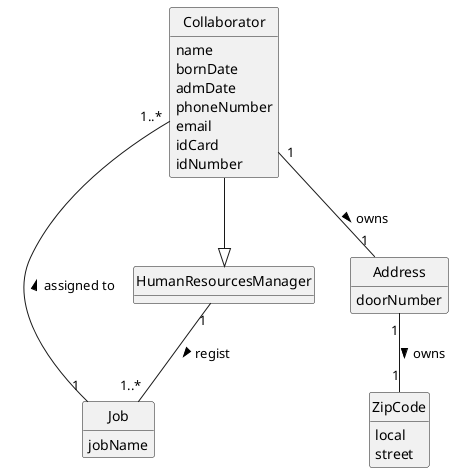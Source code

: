 @startuml
skinparam monochrome true
skinparam packageStyle rectangle
skinparam shadowing false

skinparam classAttributeIconSize 0

hide circle
hide methods

class HumanResourcesManager {}

class Collaborator {
    name
    bornDate
    admDate
    phoneNumber
    email
    idCard
    idNumber
}

class Job {
    jobName
}

class Address {
    doorNumber
}

class ZipCode {
    local
    street
}


Collaborator --|> HumanResourcesManager
Collaborator "1..*" - "1" Job: assigned to <
HumanResourcesManager "1" -- "1..*" Job : regist >
Collaborator "1" -- "1" Address: owns >
Address "1" -- "1" ZipCode : owns >

@enduml